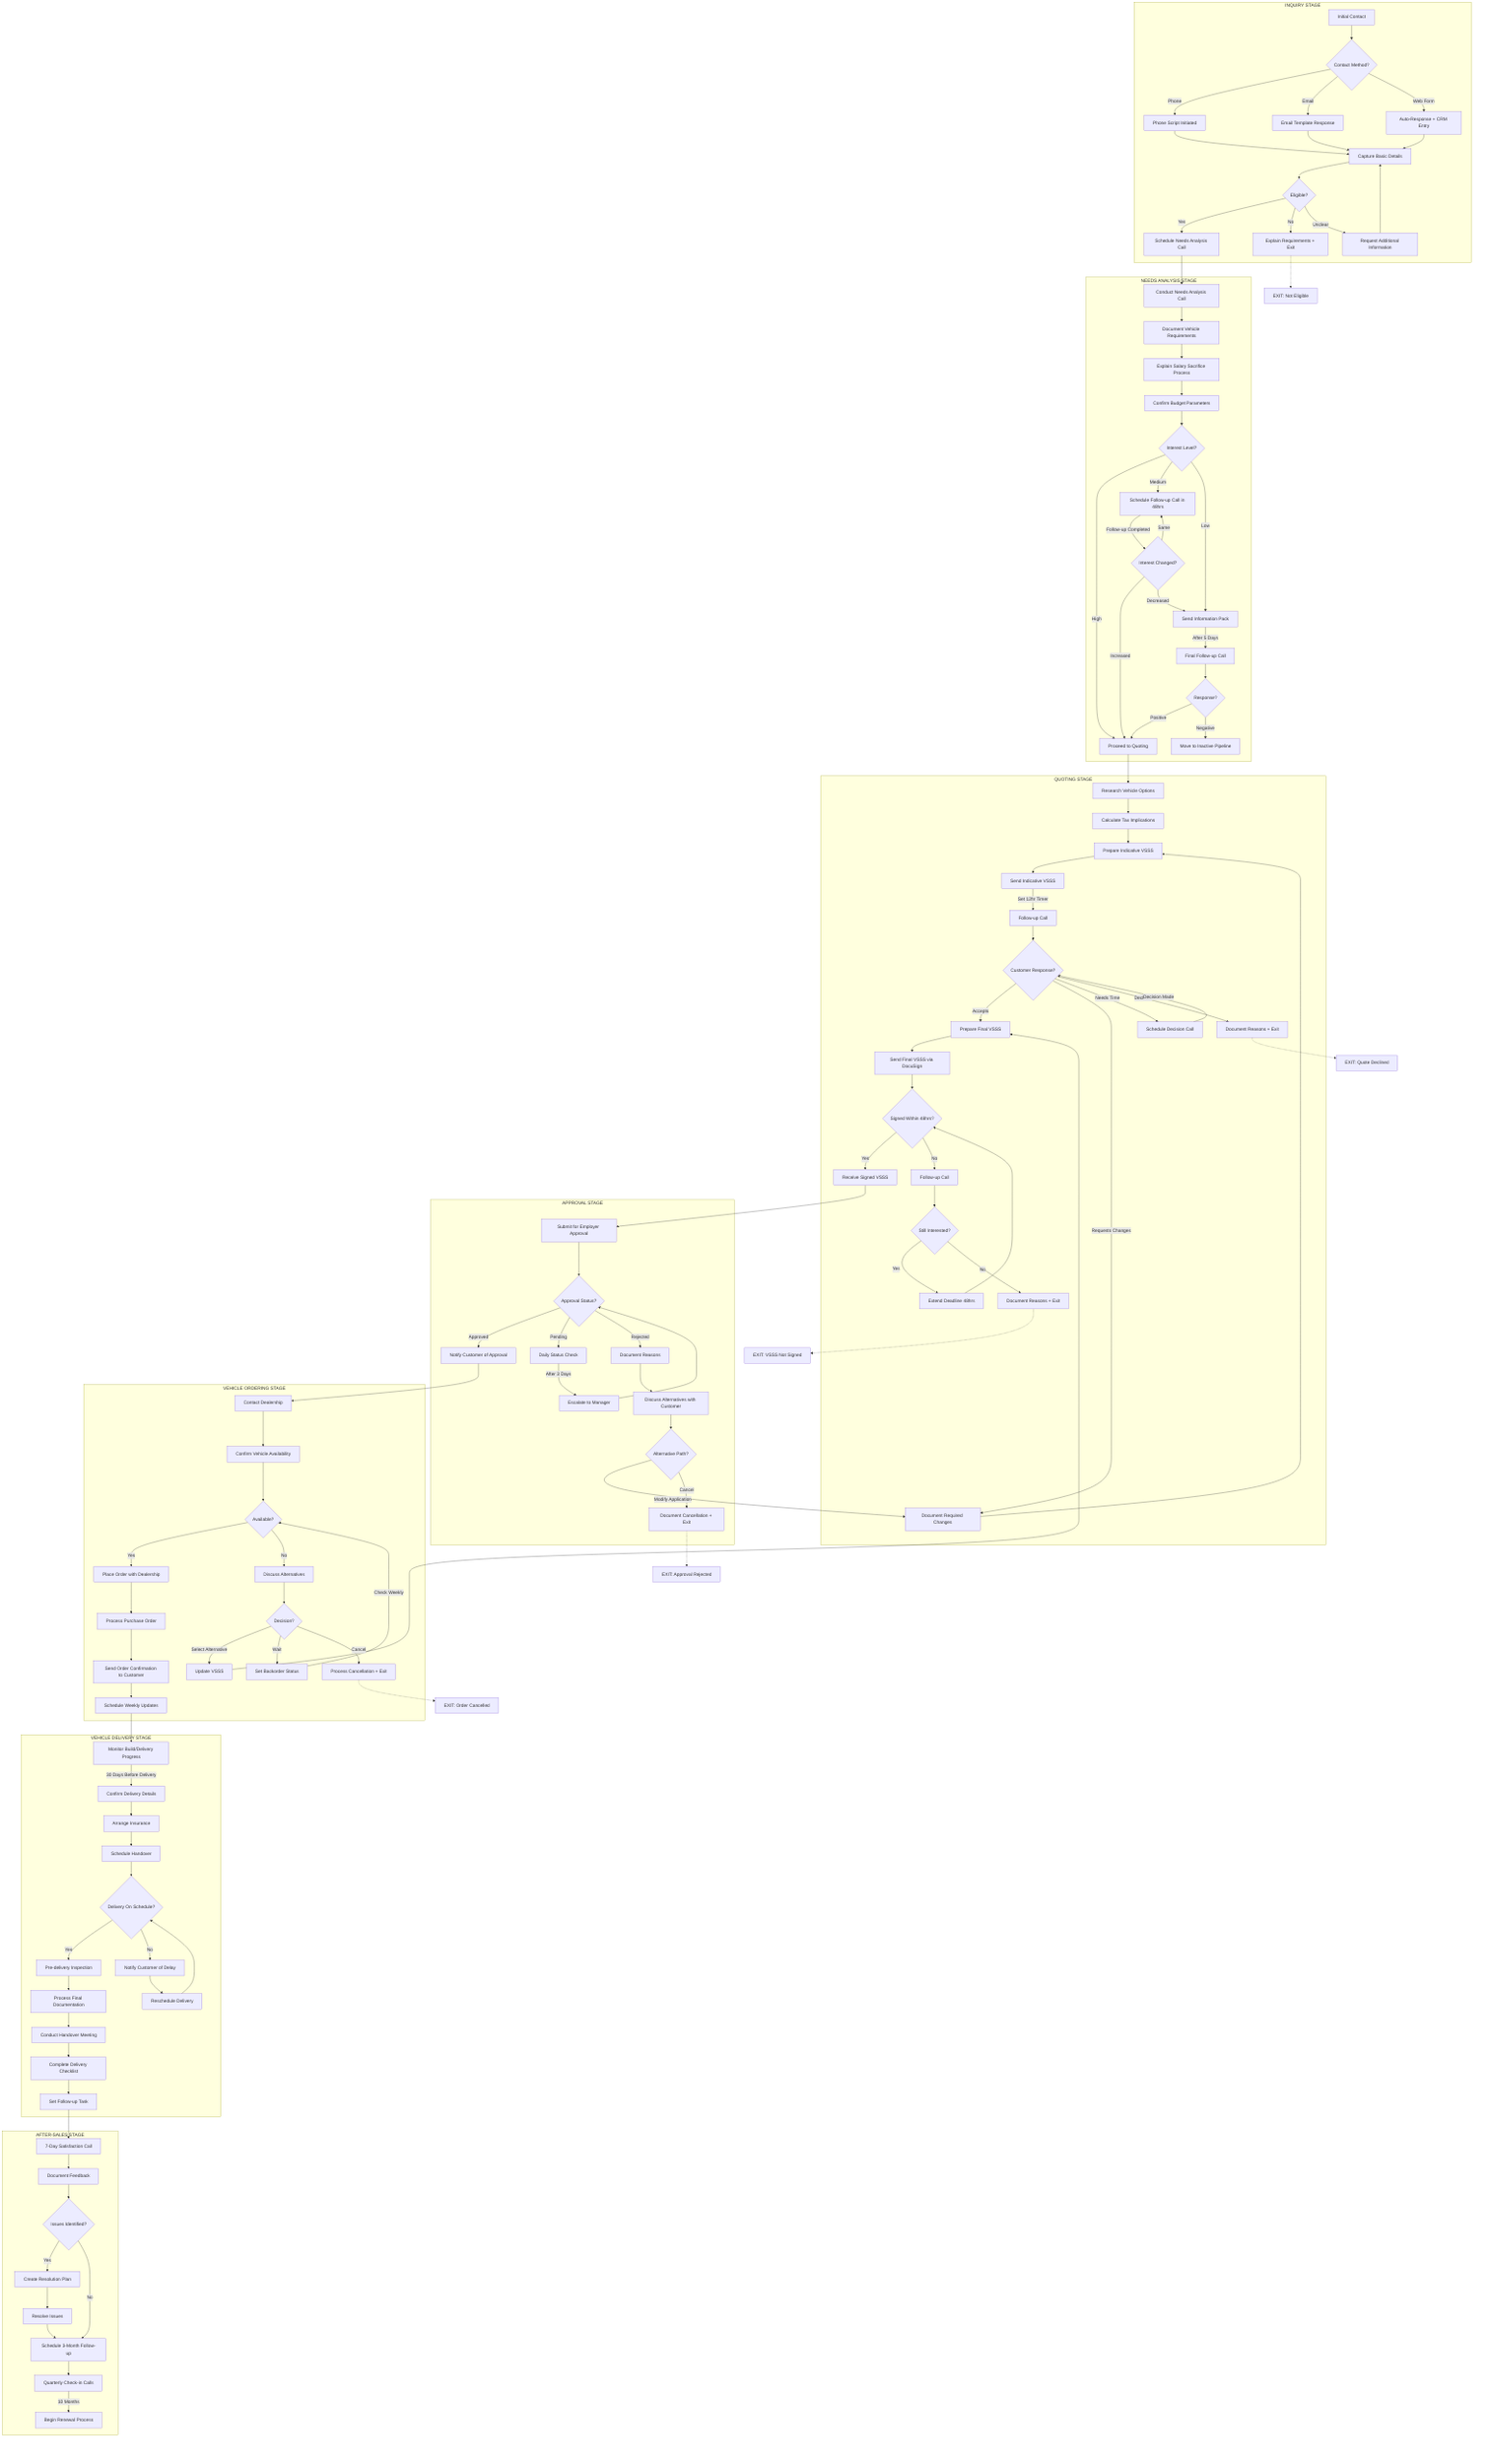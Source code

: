 flowchart TD
    subgraph "INQUIRY STAGE"
        A1[Initial Contact] --> A2{Contact Method?}
        A2 -->|Phone| A3[Phone Script Initiated]
        A2 -->|Email| A4[Email Template Response]
        A2 -->|Web Form| A5[Auto-Response + CRM Entry]
        
        A3 --> A6[Capture Basic Details]
        A4 --> A6
        A5 --> A6
        
        A6 --> A7{Eligible?}
        A7 -->|Yes| A8[Schedule Needs Analysis Call]
        A7 -->|No| A9[Explain Requirements + Exit]
        A7 -->|Unclear| A10[Request Additional Information]
        
        A10 --> A6
    end
    
    subgraph "NEEDS ANALYSIS STAGE"
        A8 --> B1[Conduct Needs Analysis Call]
        B1 --> B2[Document Vehicle Requirements]
        B2 --> B3[Explain Salary Sacrifice Process]
        B3 --> B4[Confirm Budget Parameters]
        B4 --> B5{Interest Level?}
        
        B5 -->|High| B6[Proceed to Quoting]
        B5 -->|Medium| B7[Schedule Follow-up Call in 48hrs]
        B5 -->|Low| B8[Send Information Pack]
        
        B7 -->|Follow-up Completed| B9{Interest Changed?}
        B9 -->|Increased| B6
        B9 -->|Same| B7
        B9 -->|Decreased| B8
        
        B8 -->|After 5 Days| B10[Final Follow-up Call]
        B10 --> B11{Response?}
        B11 -->|Positive| B6
        B11 -->|Negative| B12[Move to Inactive Pipeline]
    end
    
    subgraph "QUOTING STAGE"
        B6 --> C1[Research Vehicle Options]
        C1 --> C2[Calculate Tax Implications]
        C2 --> C3[Prepare Indicative VSSS]
        C3 --> C4[Send Indicative VSSS]
        C4 -->|Set 12hr Timer| C5[Follow-up Call]
        
        C5 --> C6{Customer Response?}
        C6 -->|Accepts| C10[Prepare Final VSSS]
        C6 -->|Requests Changes| C7[Document Required Changes]
        C6 -->|Needs Time| C8[Schedule Decision Call]
        C6 -->|Declines| C9[Document Reasons + Exit]
        
        C7 --> C3
        C8 -->|Decision Made| C6
        
        C10 --> C11[Send Final VSSS via DocuSign]
        C11 --> C12{Signed Within 48hrs?}
        C12 -->|Yes| D1
        C12 -->|No| C13[Follow-up Call]
        
        C13 --> C14{Still Interested?}
        C14 -->|Yes| C15[Extend Deadline 48hrs]
        C14 -->|No| C16[Document Reasons + Exit]
        
        C15 --> C12
    end
    
    subgraph "APPROVAL STAGE"
        D1[Receive Signed VSSS] --> D2[Submit for Employer Approval]
        D2 --> D3{Approval Status?}
        D3 -->|Approved| D7[Notify Customer of Approval]
        D3 -->|Pending| D4[Daily Status Check]
        D3 -->|Rejected| D5[Document Reasons]
        
        D4 -->|After 3 Days| D6[Escalate to Manager]
        D6 --> D3
        
        D5 --> D8[Discuss Alternatives with Customer]
        D8 --> D9{Alternative Path?}
        D9 -->|Modify Application| C7
        D9 -->|Cancel| D10[Document Cancellation + Exit]
    end
    
    subgraph "VEHICLE ORDERING STAGE"
        D7 --> E1[Contact Dealership]
        E1 --> E2[Confirm Vehicle Availability]
        E2 --> E3{Available?}
        E3 -->|Yes| E7[Place Order with Dealership]
        E3 -->|No| E4[Discuss Alternatives]
        
        E4 --> E5{Decision?}
        E5 -->|Select Alternative| E6[Update VSSS]
        E5 -->|Wait| E8[Set Backorder Status]
        E5 -->|Cancel| E9[Process Cancellation + Exit]
        
        E6 --> C10
        E8 -->|Check Weekly| E3
        
        E7 --> E10[Process Purchase Order]
        E10 --> E11[Send Order Confirmation to Customer]
        E11 --> E12[Schedule Weekly Updates]
    end
    
    subgraph "VEHICLE DELIVERY STAGE"
        E12 --> F1[Monitor Build/Delivery Progress]
        F1 -->|30 Days Before Delivery| F2[Confirm Delivery Details]
        F2 --> F3[Arrange Insurance]
        F3 --> F4[Schedule Handover]
        
        F4 --> F5{Delivery On Schedule?}
        F5 -->|Yes| F8[Pre-delivery Inspection]
        F5 -->|No| F6[Notify Customer of Delay]
        
        F6 --> F7[Reschedule Delivery]
        F7 --> F5
        
        F8 --> F9[Process Final Documentation]
        F9 --> F10[Conduct Handover Meeting]
        F10 --> F11[Complete Delivery Checklist]
        F11 --> G1[Set Follow-up Task]
    end
    
    subgraph "AFTER-SALES STAGE"
        G1 --> G2[7-Day Satisfaction Call]
        G2 --> G3[Document Feedback]
        G3 --> G4{Issues Identified?}
        G4 -->|Yes| G5[Create Resolution Plan]
        G4 -->|No| G6[Schedule 3-Month Follow-up]
        
        G5 --> G7[Resolve Issues]
        G7 --> G6
        
        G6 --> G8[Quarterly Check-in Calls]
        G8 -->|10 Months| G9[Begin Renewal Process]
    end
    
    A9 -.-> H1[EXIT: Not Eligible]
    C9 -.-> H2[EXIT: Quote Declined]
    C16 -.-> H3[EXIT: VSSS Not Signed]
    D10 -.-> H4[EXIT: Approval Rejected]
    E9 -.-> H5[EXIT: Order Cancelled]